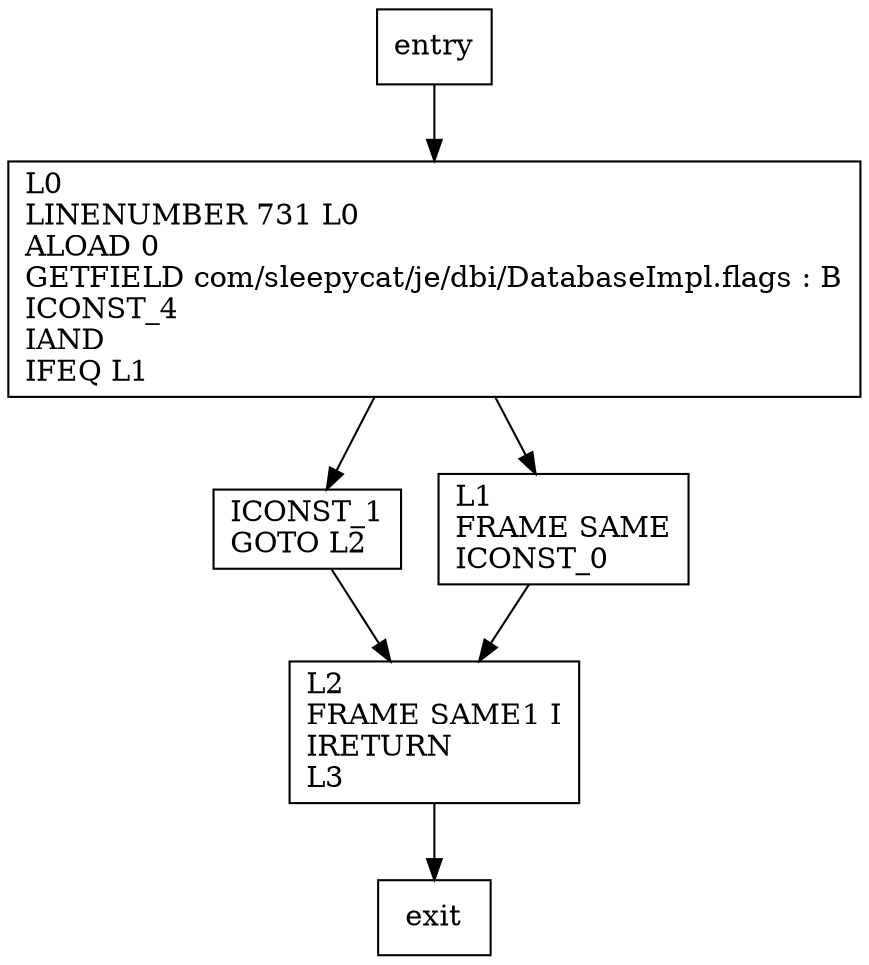 digraph replicatedBitSet {
node [shape=record];
2068609339 [label="ICONST_1\lGOTO L2\l"];
1682100030 [label="L2\lFRAME SAME1 I\lIRETURN\lL3\l"];
1146621408 [label="L0\lLINENUMBER 731 L0\lALOAD 0\lGETFIELD com/sleepycat/je/dbi/DatabaseImpl.flags : B\lICONST_4\lIAND\lIFEQ L1\l"];
1369874063 [label="L1\lFRAME SAME\lICONST_0\l"];
entry;
exit;
entry -> 1146621408;
2068609339 -> 1682100030;
1682100030 -> exit;
1146621408 -> 2068609339;
1146621408 -> 1369874063;
1369874063 -> 1682100030;
}
